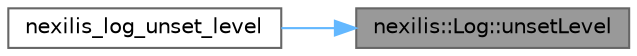 digraph "nexilis::Log::unsetLevel"
{
 // LATEX_PDF_SIZE
  bgcolor="transparent";
  edge [fontname=Helvetica,fontsize=10,labelfontname=Helvetica,labelfontsize=10];
  node [fontname=Helvetica,fontsize=10,shape=box,height=0.2,width=0.4];
  rankdir="RL";
  Node1 [id="Node000001",label="nexilis::Log::unsetLevel",height=0.2,width=0.4,color="gray40", fillcolor="grey60", style="filled", fontcolor="black",tooltip=" "];
  Node1 -> Node2 [id="edge1_Node000001_Node000002",dir="back",color="steelblue1",style="solid",tooltip=" "];
  Node2 [id="Node000002",label="nexilis_log_unset_level",height=0.2,width=0.4,color="grey40", fillcolor="white", style="filled",URL="$dc/dee/log__c_8cc.html#ab2a8913ffd59be7b1f4f50c5af28918b",tooltip=" "];
}
